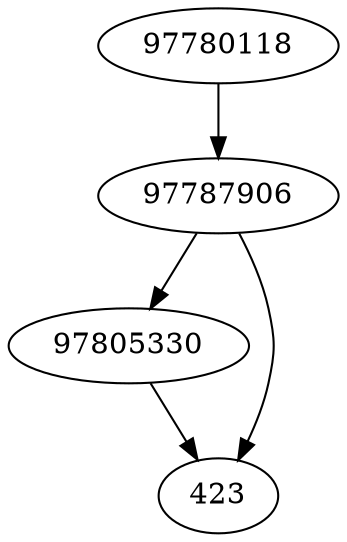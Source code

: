 strict digraph  {
97805330;
97787906;
97780118;
423;
97805330 -> 423;
97787906 -> 423;
97787906 -> 97805330;
97780118 -> 97787906;
}

